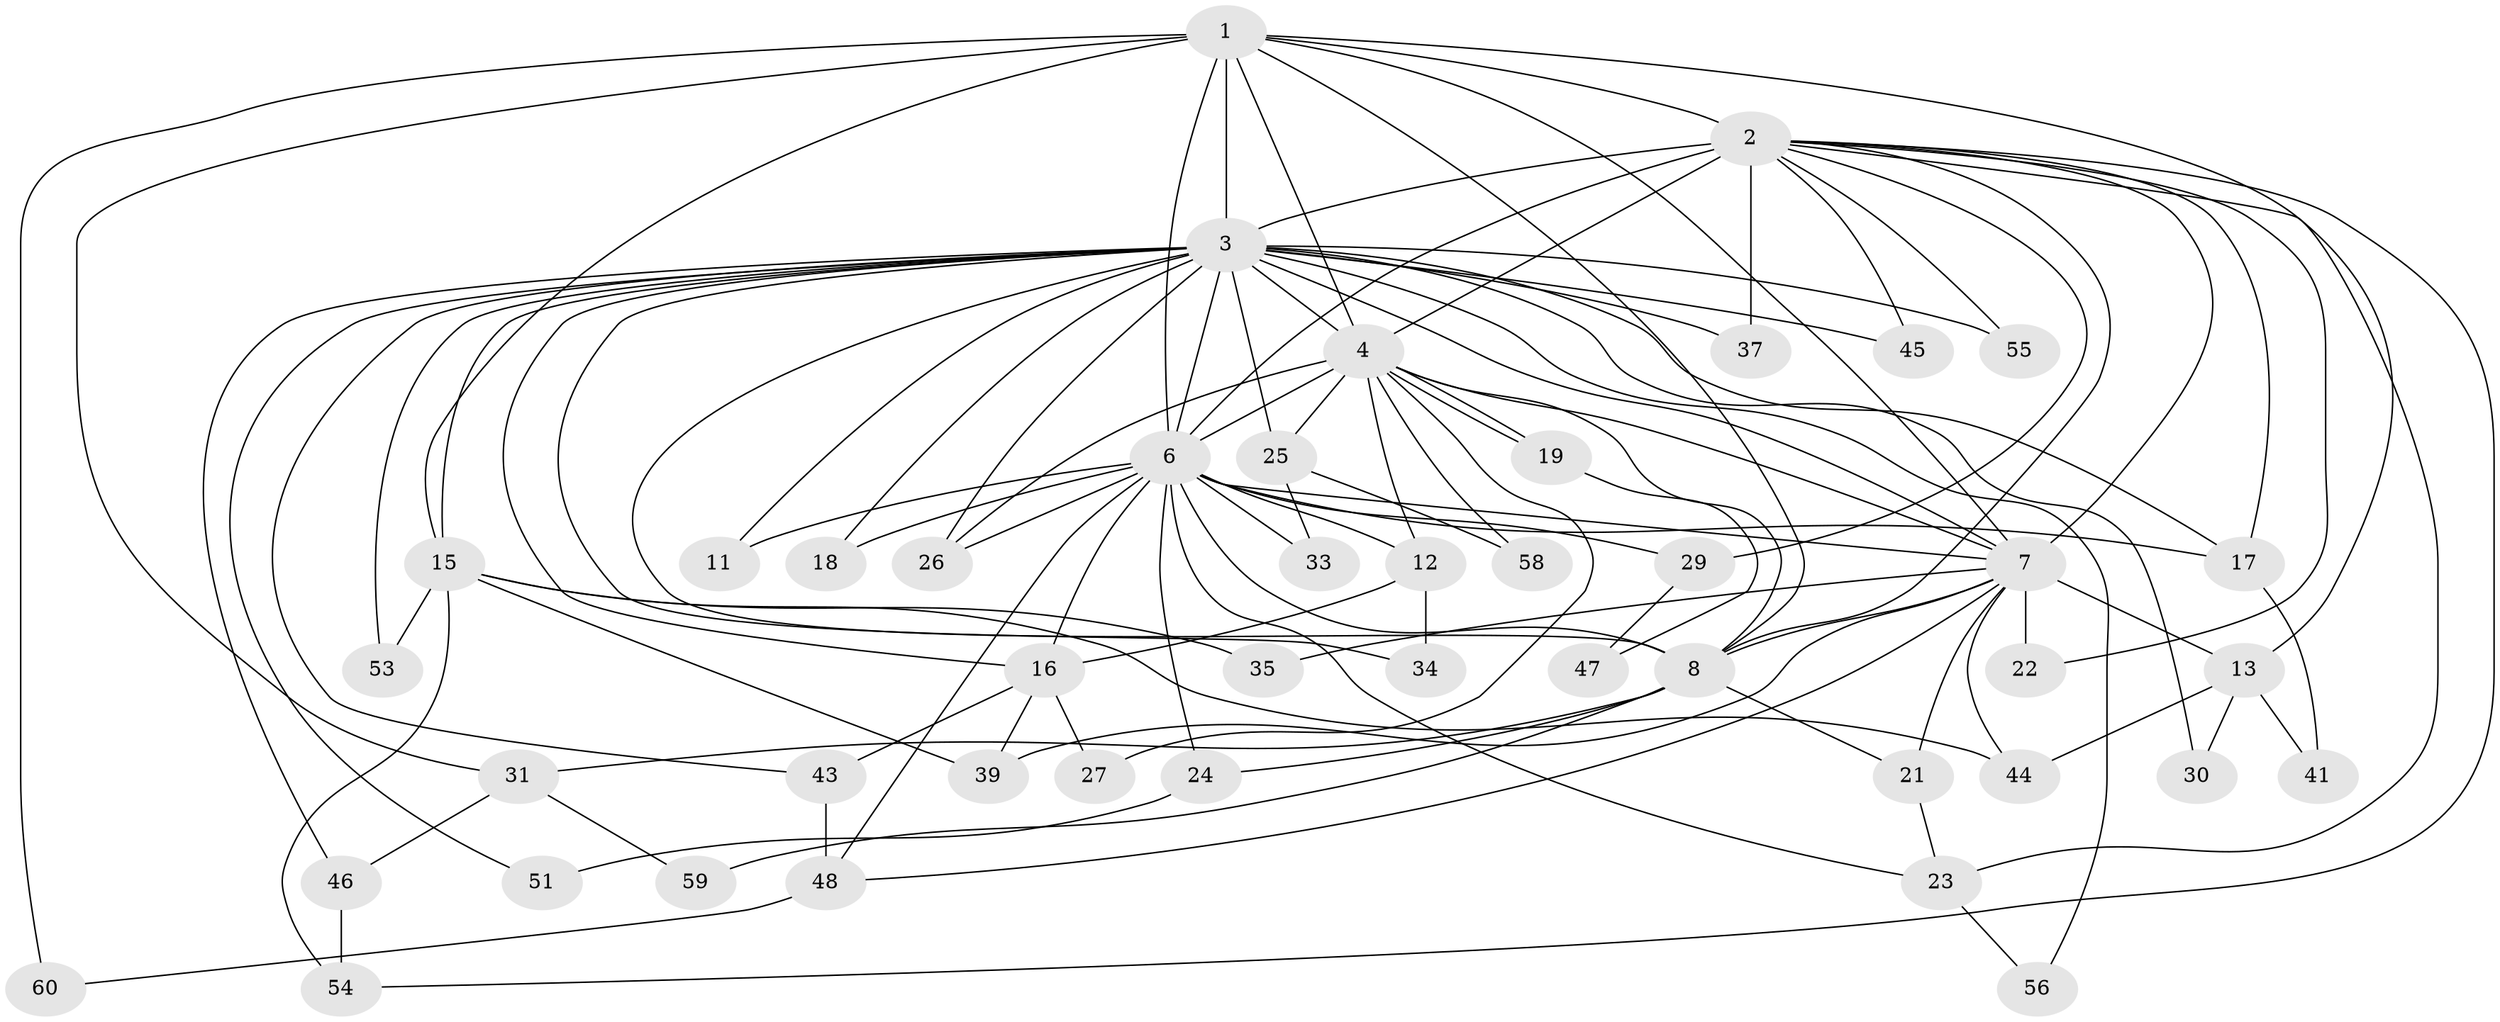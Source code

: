 // original degree distribution, {15: 0.015384615384615385, 18: 0.03076923076923077, 11: 0.015384615384615385, 17: 0.015384615384615385, 22: 0.015384615384615385, 16: 0.03076923076923077, 13: 0.03076923076923077, 2: 0.46153846153846156, 4: 0.1076923076923077, 5: 0.015384615384615385, 7: 0.015384615384615385, 6: 0.015384615384615385, 3: 0.23076923076923078}
// Generated by graph-tools (version 1.1) at 2025/17/03/04/25 18:17:26]
// undirected, 45 vertices, 105 edges
graph export_dot {
graph [start="1"]
  node [color=gray90,style=filled];
  1 [super="+20"];
  2 [super="+42+38+50+14+52"];
  3 [super="+5"];
  4;
  6;
  7;
  8;
  11;
  12 [super="+61"];
  13;
  15;
  16 [super="+36"];
  17 [super="+40"];
  18;
  19;
  21;
  22;
  23;
  24 [super="+49"];
  25;
  26 [super="+32"];
  27;
  29;
  30;
  31;
  33;
  34;
  35;
  37;
  39 [super="+65"];
  41;
  43 [super="+63"];
  44 [super="+64"];
  45;
  46 [super="+57"];
  47;
  48;
  51;
  53;
  54;
  55;
  56;
  58;
  59;
  60;
  1 -- 2 [weight=2];
  1 -- 3 [weight=4];
  1 -- 4;
  1 -- 6;
  1 -- 7;
  1 -- 8;
  1 -- 13;
  1 -- 15;
  1 -- 31;
  1 -- 60;
  2 -- 3 [weight=7];
  2 -- 4;
  2 -- 6 [weight=2];
  2 -- 7;
  2 -- 8;
  2 -- 29;
  2 -- 37;
  2 -- 45;
  2 -- 55;
  2 -- 23;
  2 -- 17;
  2 -- 22;
  2 -- 54;
  3 -- 4 [weight=5];
  3 -- 6 [weight=4];
  3 -- 7 [weight=4];
  3 -- 8 [weight=4];
  3 -- 45;
  3 -- 11;
  3 -- 15;
  3 -- 16;
  3 -- 18;
  3 -- 25;
  3 -- 26;
  3 -- 30;
  3 -- 34;
  3 -- 37;
  3 -- 43;
  3 -- 46;
  3 -- 51;
  3 -- 53;
  3 -- 55;
  3 -- 56;
  3 -- 17;
  4 -- 6;
  4 -- 7;
  4 -- 8;
  4 -- 12;
  4 -- 19;
  4 -- 19;
  4 -- 25;
  4 -- 26;
  4 -- 27;
  4 -- 58;
  6 -- 7;
  6 -- 8;
  6 -- 11;
  6 -- 12;
  6 -- 17;
  6 -- 18;
  6 -- 23;
  6 -- 24 [weight=2];
  6 -- 26;
  6 -- 29;
  6 -- 33;
  6 -- 48;
  6 -- 16;
  7 -- 8;
  7 -- 13;
  7 -- 21;
  7 -- 22;
  7 -- 35;
  7 -- 48;
  7 -- 44;
  7 -- 39;
  8 -- 21;
  8 -- 24;
  8 -- 31;
  8 -- 59;
  12 -- 34;
  12 -- 16;
  13 -- 30;
  13 -- 41;
  13 -- 44;
  15 -- 35;
  15 -- 39;
  15 -- 44;
  15 -- 53;
  15 -- 54;
  16 -- 27;
  16 -- 43;
  16 -- 39;
  17 -- 41;
  19 -- 47;
  21 -- 23;
  23 -- 56;
  24 -- 51;
  25 -- 33;
  25 -- 58;
  29 -- 47;
  31 -- 46;
  31 -- 59;
  43 -- 48;
  46 -- 54;
  48 -- 60;
}
